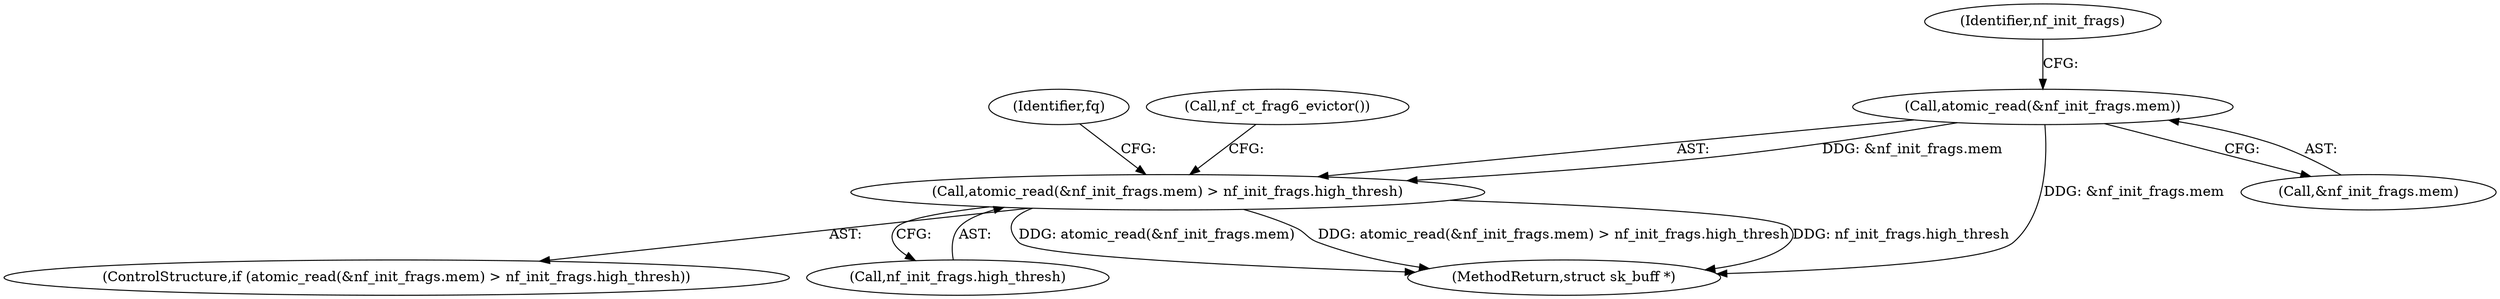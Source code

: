 digraph "0_linux_9e2dcf72023d1447f09c47d77c99b0c49659e5ce@API" {
"1000207" [label="(Call,atomic_read(&nf_init_frags.mem) > nf_init_frags.high_thresh)"];
"1000208" [label="(Call,atomic_read(&nf_init_frags.mem))"];
"1000206" [label="(ControlStructure,if (atomic_read(&nf_init_frags.mem) > nf_init_frags.high_thresh))"];
"1000207" [label="(Call,atomic_read(&nf_init_frags.mem) > nf_init_frags.high_thresh)"];
"1000213" [label="(Call,nf_init_frags.high_thresh)"];
"1000218" [label="(Identifier,fq)"];
"1000209" [label="(Call,&nf_init_frags.mem)"];
"1000214" [label="(Identifier,nf_init_frags)"];
"1000208" [label="(Call,atomic_read(&nf_init_frags.mem))"];
"1000216" [label="(Call,nf_ct_frag6_evictor())"];
"1000318" [label="(MethodReturn,struct sk_buff *)"];
"1000207" -> "1000206"  [label="AST: "];
"1000207" -> "1000213"  [label="CFG: "];
"1000208" -> "1000207"  [label="AST: "];
"1000213" -> "1000207"  [label="AST: "];
"1000216" -> "1000207"  [label="CFG: "];
"1000218" -> "1000207"  [label="CFG: "];
"1000207" -> "1000318"  [label="DDG: atomic_read(&nf_init_frags.mem)"];
"1000207" -> "1000318"  [label="DDG: atomic_read(&nf_init_frags.mem) > nf_init_frags.high_thresh"];
"1000207" -> "1000318"  [label="DDG: nf_init_frags.high_thresh"];
"1000208" -> "1000207"  [label="DDG: &nf_init_frags.mem"];
"1000208" -> "1000209"  [label="CFG: "];
"1000209" -> "1000208"  [label="AST: "];
"1000214" -> "1000208"  [label="CFG: "];
"1000208" -> "1000318"  [label="DDG: &nf_init_frags.mem"];
}

